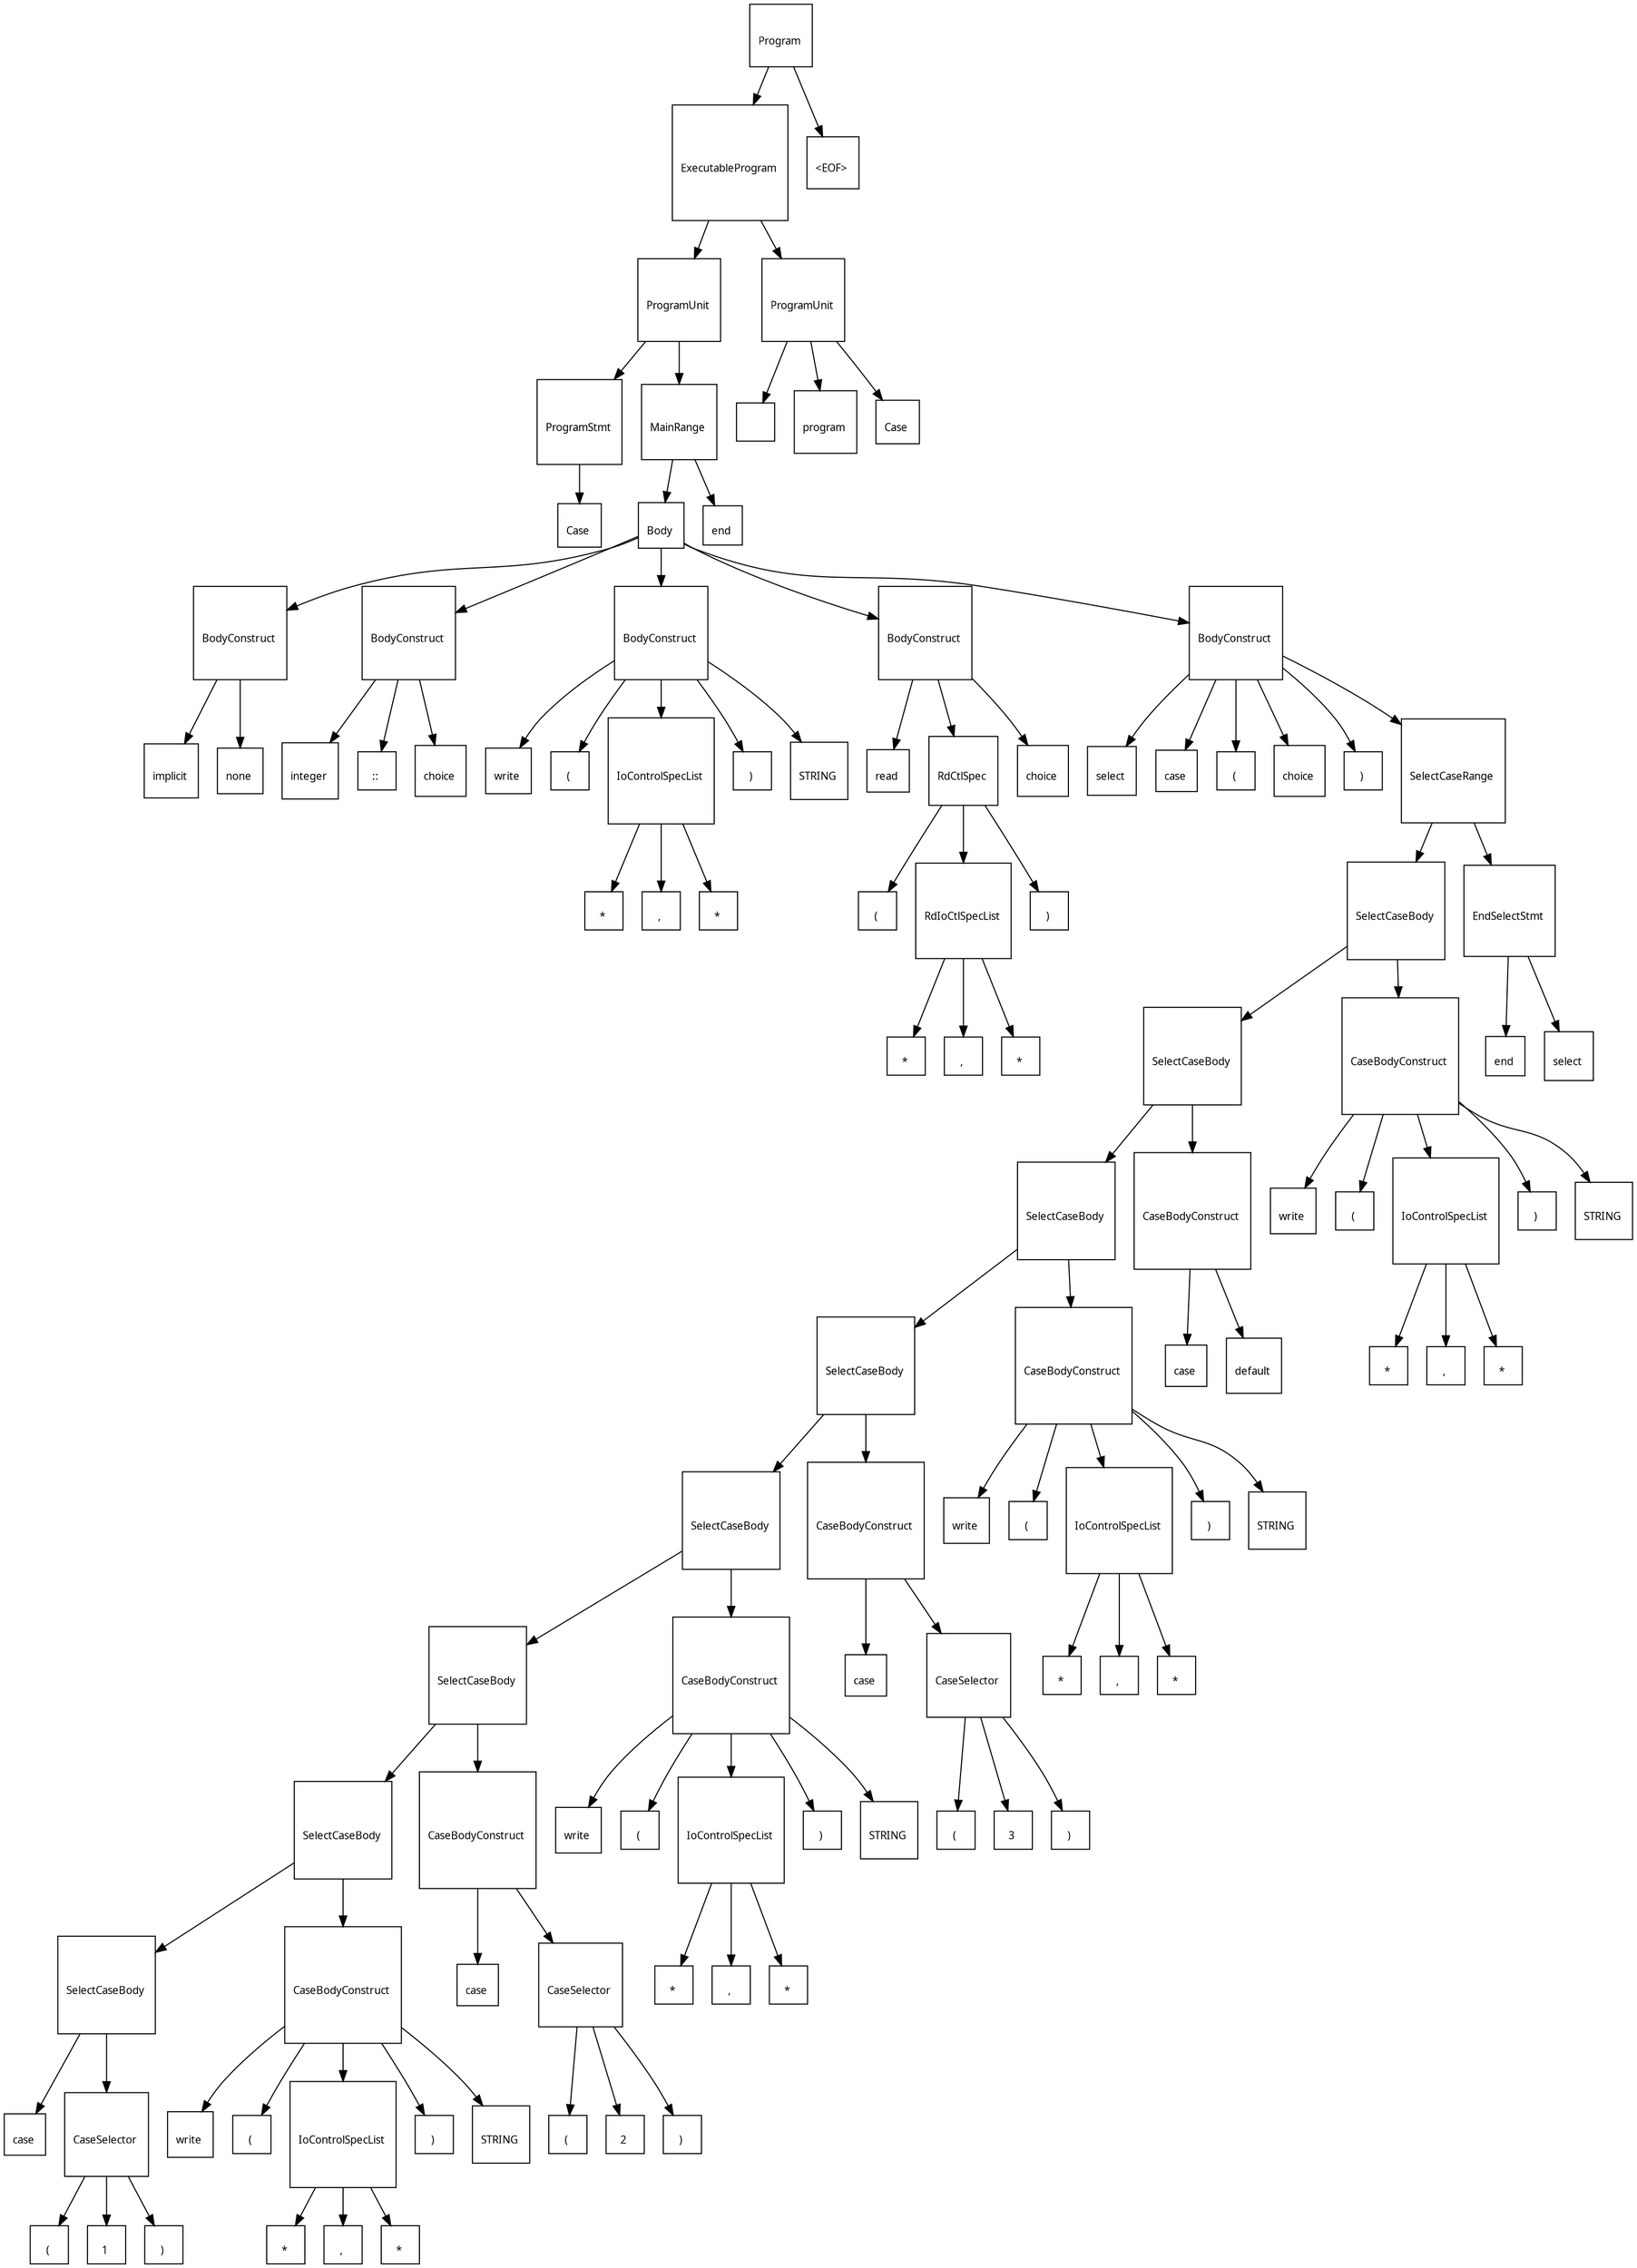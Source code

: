 digraph G {
  charset="UTF-8"
  node [shape=square, fontname="Arial Unicode MS"];
  "f4cec32a-50c8-4b56-be98-ec07c93bfd8d" [label="\lProgram \n", fontsize=10];
  "f4cec32a-50c8-4b56-be98-ec07c93bfd8d" -> "2d6f228d-b7ee-4df6-b06a-b88ceca3b7bf";
  "2d6f228d-b7ee-4df6-b06a-b88ceca3b7bf" [label="\lExecutableProgram \n", fontsize=10];
  "2d6f228d-b7ee-4df6-b06a-b88ceca3b7bf" -> "4461f490-bf58-4c7c-aafd-30863d99f61a";
  "4461f490-bf58-4c7c-aafd-30863d99f61a" [label="\lProgramUnit \n", fontsize=10];
  "4461f490-bf58-4c7c-aafd-30863d99f61a" -> "5d72034f-4516-48c2-a87b-8deec4a014fa";
  "5d72034f-4516-48c2-a87b-8deec4a014fa" [label="\lProgramStmt \n", fontsize=10];
  "5d72034f-4516-48c2-a87b-8deec4a014fa" -> "2cf98feb-b027-44ee-b920-ae531c812123";
  "2cf98feb-b027-44ee-b920-ae531c812123" [label="\lCase \n", fontsize=10];
  "4461f490-bf58-4c7c-aafd-30863d99f61a" -> "0d1d6e2f-7492-4c35-a4c4-103043573264";
  "0d1d6e2f-7492-4c35-a4c4-103043573264" [label="\lMainRange \n", fontsize=10];
  "0d1d6e2f-7492-4c35-a4c4-103043573264" -> "2ad065fe-799f-4191-b963-aa7e2c7da62e";
  "2ad065fe-799f-4191-b963-aa7e2c7da62e" [label="\lBody \n", fontsize=10];
  "2ad065fe-799f-4191-b963-aa7e2c7da62e" -> "5112e106-904f-455f-b3f2-0f424e44faac";
  "5112e106-904f-455f-b3f2-0f424e44faac" [label="\lBodyConstruct \n", fontsize=10];
  "5112e106-904f-455f-b3f2-0f424e44faac" -> "74dfb1ab-19d9-48cd-80fe-3258fbfeb7db";
  "74dfb1ab-19d9-48cd-80fe-3258fbfeb7db" [label="\limplicit \n", fontsize=10];
  "5112e106-904f-455f-b3f2-0f424e44faac" -> "3a4f9d90-ac0c-4333-a7f3-a8db6151b1e0";
  "3a4f9d90-ac0c-4333-a7f3-a8db6151b1e0" [label="\lnone \n", fontsize=10];
  "2ad065fe-799f-4191-b963-aa7e2c7da62e" -> "dca4281f-d161-4357-8299-93e380791f55";
  "dca4281f-d161-4357-8299-93e380791f55" [label="\lBodyConstruct \n", fontsize=10];
  "dca4281f-d161-4357-8299-93e380791f55" -> "7382202c-d126-413a-b192-282031e81cef";
  "7382202c-d126-413a-b192-282031e81cef" [label="\linteger \n", fontsize=10];
  "dca4281f-d161-4357-8299-93e380791f55" -> "cca24a6b-3eb6-46da-9aea-f0f6f76ef496";
  "cca24a6b-3eb6-46da-9aea-f0f6f76ef496" [label="\l:: \n", fontsize=10];
  "dca4281f-d161-4357-8299-93e380791f55" -> "f1ffb848-226d-407c-84d5-f16145dae7db";
  "f1ffb848-226d-407c-84d5-f16145dae7db" [label="\lchoice \n", fontsize=10];
  "2ad065fe-799f-4191-b963-aa7e2c7da62e" -> "ddc8918b-f4b2-479c-8231-7bb924381dc0";
  "ddc8918b-f4b2-479c-8231-7bb924381dc0" [label="\lBodyConstruct \n", fontsize=10];
  "ddc8918b-f4b2-479c-8231-7bb924381dc0" -> "010b8570-7dbb-46da-bbdb-3fba90896657";
  "010b8570-7dbb-46da-bbdb-3fba90896657" [label="\lwrite \n", fontsize=10];
  "ddc8918b-f4b2-479c-8231-7bb924381dc0" -> "b2b75bf5-fefc-4f59-8bb2-971dd319b1d2";
  "b2b75bf5-fefc-4f59-8bb2-971dd319b1d2" [label="\l( \n", fontsize=10];
  "ddc8918b-f4b2-479c-8231-7bb924381dc0" -> "5f7c6cea-b67e-448b-9a11-42c1c86e9e48";
  "5f7c6cea-b67e-448b-9a11-42c1c86e9e48" [label="\lIoControlSpecList \n", fontsize=10];
  "5f7c6cea-b67e-448b-9a11-42c1c86e9e48" -> "33df6d8e-5766-48d4-a156-8ad837d4c73e";
  "33df6d8e-5766-48d4-a156-8ad837d4c73e" [label="\l* \n", fontsize=10];
  "5f7c6cea-b67e-448b-9a11-42c1c86e9e48" -> "4d1b4287-dc14-4d88-b166-ff1e42841f51";
  "4d1b4287-dc14-4d88-b166-ff1e42841f51" [label="\l, \n", fontsize=10];
  "5f7c6cea-b67e-448b-9a11-42c1c86e9e48" -> "26bb4c1e-d9a0-44d3-a648-fa59da3e5187";
  "26bb4c1e-d9a0-44d3-a648-fa59da3e5187" [label="\l* \n", fontsize=10];
  "ddc8918b-f4b2-479c-8231-7bb924381dc0" -> "4a922b4f-4a2b-41e5-9eef-5ca61f286c6d";
  "4a922b4f-4a2b-41e5-9eef-5ca61f286c6d" [label="\l) \n", fontsize=10];
  "ddc8918b-f4b2-479c-8231-7bb924381dc0" -> "1dbf46a7-5e8b-44cc-b322-0d7c4f2b23e5";
  "1dbf46a7-5e8b-44cc-b322-0d7c4f2b23e5" [label="\lSTRING \n", fontsize=10];
  "2ad065fe-799f-4191-b963-aa7e2c7da62e" -> "9b741e7b-fc8b-4d70-9747-043fd9429f99";
  "9b741e7b-fc8b-4d70-9747-043fd9429f99" [label="\lBodyConstruct \n", fontsize=10];
  "9b741e7b-fc8b-4d70-9747-043fd9429f99" -> "73d63f23-a409-4b33-8368-7066b9c6e362";
  "73d63f23-a409-4b33-8368-7066b9c6e362" [label="\lread \n", fontsize=10];
  "9b741e7b-fc8b-4d70-9747-043fd9429f99" -> "581da4cb-a17a-4321-bceb-a229828c7f65";
  "581da4cb-a17a-4321-bceb-a229828c7f65" [label="\lRdCtlSpec \n", fontsize=10];
  "581da4cb-a17a-4321-bceb-a229828c7f65" -> "d14f15d1-9325-411f-96f9-216cc42bd647";
  "d14f15d1-9325-411f-96f9-216cc42bd647" [label="\l( \n", fontsize=10];
  "581da4cb-a17a-4321-bceb-a229828c7f65" -> "17418239-9358-4199-8abe-4126a9e098f0";
  "17418239-9358-4199-8abe-4126a9e098f0" [label="\lRdIoCtlSpecList \n", fontsize=10];
  "17418239-9358-4199-8abe-4126a9e098f0" -> "13b989ca-41c0-473e-bbb4-970370c0a19b";
  "13b989ca-41c0-473e-bbb4-970370c0a19b" [label="\l* \n", fontsize=10];
  "17418239-9358-4199-8abe-4126a9e098f0" -> "0a720e41-e6bc-4df6-a6f7-1d6b674b0e12";
  "0a720e41-e6bc-4df6-a6f7-1d6b674b0e12" [label="\l, \n", fontsize=10];
  "17418239-9358-4199-8abe-4126a9e098f0" -> "e3726466-96b8-4ffd-a724-c909e5ce2fd1";
  "e3726466-96b8-4ffd-a724-c909e5ce2fd1" [label="\l* \n", fontsize=10];
  "581da4cb-a17a-4321-bceb-a229828c7f65" -> "02b91570-d322-4629-9755-d54c03aef47e";
  "02b91570-d322-4629-9755-d54c03aef47e" [label="\l) \n", fontsize=10];
  "9b741e7b-fc8b-4d70-9747-043fd9429f99" -> "17fa79e6-d142-4143-b005-8ef72aab532f";
  "17fa79e6-d142-4143-b005-8ef72aab532f" [label="\lchoice \n", fontsize=10];
  "2ad065fe-799f-4191-b963-aa7e2c7da62e" -> "67a24178-58cc-4156-8a19-1666f0f20b8b";
  "67a24178-58cc-4156-8a19-1666f0f20b8b" [label="\lBodyConstruct \n", fontsize=10];
  "67a24178-58cc-4156-8a19-1666f0f20b8b" -> "cf1b7a04-f0c8-4bff-99fe-e753b2a76e64";
  "cf1b7a04-f0c8-4bff-99fe-e753b2a76e64" [label="\lselect \n", fontsize=10];
  "67a24178-58cc-4156-8a19-1666f0f20b8b" -> "2ce97629-9bb7-482b-bee7-ba6216c397fb";
  "2ce97629-9bb7-482b-bee7-ba6216c397fb" [label="\lcase \n", fontsize=10];
  "67a24178-58cc-4156-8a19-1666f0f20b8b" -> "7314a8d6-0f3f-4924-86df-556cd2f2dee3";
  "7314a8d6-0f3f-4924-86df-556cd2f2dee3" [label="\l( \n", fontsize=10];
  "67a24178-58cc-4156-8a19-1666f0f20b8b" -> "f39c0f34-c5ad-45ab-974e-66f9da258d0a";
  "f39c0f34-c5ad-45ab-974e-66f9da258d0a" [label="\lchoice \n", fontsize=10];
  "67a24178-58cc-4156-8a19-1666f0f20b8b" -> "ff3eff1c-7ca7-4c27-9003-46dda909dcfd";
  "ff3eff1c-7ca7-4c27-9003-46dda909dcfd" [label="\l) \n", fontsize=10];
  "67a24178-58cc-4156-8a19-1666f0f20b8b" -> "a652362a-3cf1-45d8-8b63-bf018b5d9d9f";
  "a652362a-3cf1-45d8-8b63-bf018b5d9d9f" [label="\lSelectCaseRange \n", fontsize=10];
  "a652362a-3cf1-45d8-8b63-bf018b5d9d9f" -> "a28144ae-4bef-4a00-b85b-7d4c7b064415";
  "a28144ae-4bef-4a00-b85b-7d4c7b064415" [label="\lSelectCaseBody \n", fontsize=10];
  "a28144ae-4bef-4a00-b85b-7d4c7b064415" -> "84aa1479-56db-4b1b-9df4-b4fdeff6de16";
  "84aa1479-56db-4b1b-9df4-b4fdeff6de16" [label="\lSelectCaseBody \n", fontsize=10];
  "84aa1479-56db-4b1b-9df4-b4fdeff6de16" -> "94384e37-63e1-4014-9dae-899a68b2709e";
  "94384e37-63e1-4014-9dae-899a68b2709e" [label="\lSelectCaseBody \n", fontsize=10];
  "94384e37-63e1-4014-9dae-899a68b2709e" -> "be93dbf0-4c61-4296-8f13-b69d2614b845";
  "be93dbf0-4c61-4296-8f13-b69d2614b845" [label="\lSelectCaseBody \n", fontsize=10];
  "be93dbf0-4c61-4296-8f13-b69d2614b845" -> "807460d8-ed83-4d52-bb01-06170bd2e838";
  "807460d8-ed83-4d52-bb01-06170bd2e838" [label="\lSelectCaseBody \n", fontsize=10];
  "807460d8-ed83-4d52-bb01-06170bd2e838" -> "fcc1af7e-2f63-40f0-9f1a-b818b05d84cb";
  "fcc1af7e-2f63-40f0-9f1a-b818b05d84cb" [label="\lSelectCaseBody \n", fontsize=10];
  "fcc1af7e-2f63-40f0-9f1a-b818b05d84cb" -> "d2472768-cd49-4aff-a6fa-b75630eb576e";
  "d2472768-cd49-4aff-a6fa-b75630eb576e" [label="\lSelectCaseBody \n", fontsize=10];
  "d2472768-cd49-4aff-a6fa-b75630eb576e" -> "e4d8b176-a129-4dea-89a0-d44b62b424f6";
  "e4d8b176-a129-4dea-89a0-d44b62b424f6" [label="\lSelectCaseBody \n", fontsize=10];
  "e4d8b176-a129-4dea-89a0-d44b62b424f6" -> "f7fd0ef6-c323-4147-ab4d-8a66e5ea9bc9";
  "f7fd0ef6-c323-4147-ab4d-8a66e5ea9bc9" [label="\lcase \n", fontsize=10];
  "e4d8b176-a129-4dea-89a0-d44b62b424f6" -> "36af6347-40c0-483e-9a77-399ee18c5f93";
  "36af6347-40c0-483e-9a77-399ee18c5f93" [label="\lCaseSelector \n", fontsize=10];
  "36af6347-40c0-483e-9a77-399ee18c5f93" -> "3759c226-b12d-495d-999a-f9a3fcaa82e3";
  "3759c226-b12d-495d-999a-f9a3fcaa82e3" [label="\l( \n", fontsize=10];
  "36af6347-40c0-483e-9a77-399ee18c5f93" -> "1cf96aee-6d4d-4429-afda-b2c639d583c1";
  "1cf96aee-6d4d-4429-afda-b2c639d583c1" [label="\l1 \n", fontsize=10];
  "36af6347-40c0-483e-9a77-399ee18c5f93" -> "1f6a2eb7-03b1-4629-8577-a169988bb0f0";
  "1f6a2eb7-03b1-4629-8577-a169988bb0f0" [label="\l) \n", fontsize=10];
  "d2472768-cd49-4aff-a6fa-b75630eb576e" -> "2061603e-ce4d-4447-87c1-1e79c2ef32a5";
  "2061603e-ce4d-4447-87c1-1e79c2ef32a5" [label="\lCaseBodyConstruct \n", fontsize=10];
  "2061603e-ce4d-4447-87c1-1e79c2ef32a5" -> "6aa7d94f-e3b2-42eb-8a13-b581d84aa88e";
  "6aa7d94f-e3b2-42eb-8a13-b581d84aa88e" [label="\lwrite \n", fontsize=10];
  "2061603e-ce4d-4447-87c1-1e79c2ef32a5" -> "eec7b838-688d-42f9-a7f3-4411ab814425";
  "eec7b838-688d-42f9-a7f3-4411ab814425" [label="\l( \n", fontsize=10];
  "2061603e-ce4d-4447-87c1-1e79c2ef32a5" -> "a8652516-a8ac-4584-9ca1-372f276692ce";
  "a8652516-a8ac-4584-9ca1-372f276692ce" [label="\lIoControlSpecList \n", fontsize=10];
  "a8652516-a8ac-4584-9ca1-372f276692ce" -> "a1ba2357-1c70-4089-b166-e28aff27f4d9";
  "a1ba2357-1c70-4089-b166-e28aff27f4d9" [label="\l* \n", fontsize=10];
  "a8652516-a8ac-4584-9ca1-372f276692ce" -> "fae431cb-9c84-4e61-95c3-a2ab7bd1ef23";
  "fae431cb-9c84-4e61-95c3-a2ab7bd1ef23" [label="\l, \n", fontsize=10];
  "a8652516-a8ac-4584-9ca1-372f276692ce" -> "010c35ab-0b26-4272-9eb4-57f939391205";
  "010c35ab-0b26-4272-9eb4-57f939391205" [label="\l* \n", fontsize=10];
  "2061603e-ce4d-4447-87c1-1e79c2ef32a5" -> "adb4981b-e51b-4cdf-af3b-771853c8ad9d";
  "adb4981b-e51b-4cdf-af3b-771853c8ad9d" [label="\l) \n", fontsize=10];
  "2061603e-ce4d-4447-87c1-1e79c2ef32a5" -> "637e56a0-3ed4-43d0-99cc-5705c4c54807";
  "637e56a0-3ed4-43d0-99cc-5705c4c54807" [label="\lSTRING \n", fontsize=10];
  "fcc1af7e-2f63-40f0-9f1a-b818b05d84cb" -> "0a8140f6-d2b5-4127-a73e-5a7dfcb1c6c1";
  "0a8140f6-d2b5-4127-a73e-5a7dfcb1c6c1" [label="\lCaseBodyConstruct \n", fontsize=10];
  "0a8140f6-d2b5-4127-a73e-5a7dfcb1c6c1" -> "f22e056a-b050-4175-a967-325276dba8f9";
  "f22e056a-b050-4175-a967-325276dba8f9" [label="\lcase \n", fontsize=10];
  "0a8140f6-d2b5-4127-a73e-5a7dfcb1c6c1" -> "a3a4cad8-7732-4d09-b86a-cfb5a6a18c2c";
  "a3a4cad8-7732-4d09-b86a-cfb5a6a18c2c" [label="\lCaseSelector \n", fontsize=10];
  "a3a4cad8-7732-4d09-b86a-cfb5a6a18c2c" -> "43c93e33-ef43-42ca-9dad-a44bfed11c95";
  "43c93e33-ef43-42ca-9dad-a44bfed11c95" [label="\l( \n", fontsize=10];
  "a3a4cad8-7732-4d09-b86a-cfb5a6a18c2c" -> "cef4d14f-83d9-45da-bf2d-a3244b84a2cc";
  "cef4d14f-83d9-45da-bf2d-a3244b84a2cc" [label="\l2 \n", fontsize=10];
  "a3a4cad8-7732-4d09-b86a-cfb5a6a18c2c" -> "68390206-5149-4d48-8299-52327652f91b";
  "68390206-5149-4d48-8299-52327652f91b" [label="\l) \n", fontsize=10];
  "807460d8-ed83-4d52-bb01-06170bd2e838" -> "2869396b-a01b-4af3-9653-1fd39bffd983";
  "2869396b-a01b-4af3-9653-1fd39bffd983" [label="\lCaseBodyConstruct \n", fontsize=10];
  "2869396b-a01b-4af3-9653-1fd39bffd983" -> "08e3db6c-e064-466b-8d8d-a99349c33ca0";
  "08e3db6c-e064-466b-8d8d-a99349c33ca0" [label="\lwrite \n", fontsize=10];
  "2869396b-a01b-4af3-9653-1fd39bffd983" -> "4199cb8e-f584-4ff6-bec4-ded92a835f93";
  "4199cb8e-f584-4ff6-bec4-ded92a835f93" [label="\l( \n", fontsize=10];
  "2869396b-a01b-4af3-9653-1fd39bffd983" -> "86f5fe41-3762-4955-b14d-bc5368d1bb67";
  "86f5fe41-3762-4955-b14d-bc5368d1bb67" [label="\lIoControlSpecList \n", fontsize=10];
  "86f5fe41-3762-4955-b14d-bc5368d1bb67" -> "4ffc3a43-ccc2-4bc1-ae13-3b21ca884b4b";
  "4ffc3a43-ccc2-4bc1-ae13-3b21ca884b4b" [label="\l* \n", fontsize=10];
  "86f5fe41-3762-4955-b14d-bc5368d1bb67" -> "421299fc-e9ec-414c-90d0-075162e78f8f";
  "421299fc-e9ec-414c-90d0-075162e78f8f" [label="\l, \n", fontsize=10];
  "86f5fe41-3762-4955-b14d-bc5368d1bb67" -> "2e7f6dac-5e09-412d-86a8-ff7c34995e8c";
  "2e7f6dac-5e09-412d-86a8-ff7c34995e8c" [label="\l* \n", fontsize=10];
  "2869396b-a01b-4af3-9653-1fd39bffd983" -> "d8078ef5-9090-4869-af32-182da08e0b18";
  "d8078ef5-9090-4869-af32-182da08e0b18" [label="\l) \n", fontsize=10];
  "2869396b-a01b-4af3-9653-1fd39bffd983" -> "045c1d0f-2e31-4a23-9bdc-e0c9c4f5a421";
  "045c1d0f-2e31-4a23-9bdc-e0c9c4f5a421" [label="\lSTRING \n", fontsize=10];
  "be93dbf0-4c61-4296-8f13-b69d2614b845" -> "6ca1c358-9ae7-40a5-9004-70c450c9c2a2";
  "6ca1c358-9ae7-40a5-9004-70c450c9c2a2" [label="\lCaseBodyConstruct \n", fontsize=10];
  "6ca1c358-9ae7-40a5-9004-70c450c9c2a2" -> "4bf2e550-260d-40cd-b339-d76dc66244d6";
  "4bf2e550-260d-40cd-b339-d76dc66244d6" [label="\lcase \n", fontsize=10];
  "6ca1c358-9ae7-40a5-9004-70c450c9c2a2" -> "4708471a-75ce-49dc-abb4-1e8824208542";
  "4708471a-75ce-49dc-abb4-1e8824208542" [label="\lCaseSelector \n", fontsize=10];
  "4708471a-75ce-49dc-abb4-1e8824208542" -> "88c79708-3d0d-4e18-8fe9-c9a980263038";
  "88c79708-3d0d-4e18-8fe9-c9a980263038" [label="\l( \n", fontsize=10];
  "4708471a-75ce-49dc-abb4-1e8824208542" -> "b95832cf-bc41-49d3-a8e8-7e8945f38400";
  "b95832cf-bc41-49d3-a8e8-7e8945f38400" [label="\l3 \n", fontsize=10];
  "4708471a-75ce-49dc-abb4-1e8824208542" -> "6346f25d-c8f1-4f11-bc40-07f2b367e0e4";
  "6346f25d-c8f1-4f11-bc40-07f2b367e0e4" [label="\l) \n", fontsize=10];
  "94384e37-63e1-4014-9dae-899a68b2709e" -> "ece845b7-ea21-4ff9-aec4-270966f4b1bb";
  "ece845b7-ea21-4ff9-aec4-270966f4b1bb" [label="\lCaseBodyConstruct \n", fontsize=10];
  "ece845b7-ea21-4ff9-aec4-270966f4b1bb" -> "074ec72d-fb41-4c6b-a8b4-3b47339c72b0";
  "074ec72d-fb41-4c6b-a8b4-3b47339c72b0" [label="\lwrite \n", fontsize=10];
  "ece845b7-ea21-4ff9-aec4-270966f4b1bb" -> "fc3c6efa-26a5-4c57-bcdf-f2c21a0e08d5";
  "fc3c6efa-26a5-4c57-bcdf-f2c21a0e08d5" [label="\l( \n", fontsize=10];
  "ece845b7-ea21-4ff9-aec4-270966f4b1bb" -> "0bda8990-a7f4-4c6c-8fe4-f72030fd929d";
  "0bda8990-a7f4-4c6c-8fe4-f72030fd929d" [label="\lIoControlSpecList \n", fontsize=10];
  "0bda8990-a7f4-4c6c-8fe4-f72030fd929d" -> "f1dacb02-e531-4f23-be7e-a618e08b4d3b";
  "f1dacb02-e531-4f23-be7e-a618e08b4d3b" [label="\l* \n", fontsize=10];
  "0bda8990-a7f4-4c6c-8fe4-f72030fd929d" -> "1daa5886-ad44-4abd-a49e-e37342ad651b";
  "1daa5886-ad44-4abd-a49e-e37342ad651b" [label="\l, \n", fontsize=10];
  "0bda8990-a7f4-4c6c-8fe4-f72030fd929d" -> "e132b2c9-212b-43d2-babb-68f9466c5abb";
  "e132b2c9-212b-43d2-babb-68f9466c5abb" [label="\l* \n", fontsize=10];
  "ece845b7-ea21-4ff9-aec4-270966f4b1bb" -> "fce67655-73ea-400e-a0a2-79186a993b95";
  "fce67655-73ea-400e-a0a2-79186a993b95" [label="\l) \n", fontsize=10];
  "ece845b7-ea21-4ff9-aec4-270966f4b1bb" -> "5e28db76-6739-4cb3-a25f-6b449b10561b";
  "5e28db76-6739-4cb3-a25f-6b449b10561b" [label="\lSTRING \n", fontsize=10];
  "84aa1479-56db-4b1b-9df4-b4fdeff6de16" -> "a3d905d4-c4dc-4862-8e8d-a8fe46e2e0b9";
  "a3d905d4-c4dc-4862-8e8d-a8fe46e2e0b9" [label="\lCaseBodyConstruct \n", fontsize=10];
  "a3d905d4-c4dc-4862-8e8d-a8fe46e2e0b9" -> "975c8f43-7054-4686-a8ca-ad1940ed4496";
  "975c8f43-7054-4686-a8ca-ad1940ed4496" [label="\lcase \n", fontsize=10];
  "a3d905d4-c4dc-4862-8e8d-a8fe46e2e0b9" -> "47c2a113-fa16-4edc-baf7-92f22d2018c1";
  "47c2a113-fa16-4edc-baf7-92f22d2018c1" [label="\ldefault \n", fontsize=10];
  "a28144ae-4bef-4a00-b85b-7d4c7b064415" -> "b62abfce-9765-4a0f-8e86-2660b66310c0";
  "b62abfce-9765-4a0f-8e86-2660b66310c0" [label="\lCaseBodyConstruct \n", fontsize=10];
  "b62abfce-9765-4a0f-8e86-2660b66310c0" -> "4e268525-ed80-4ac1-957e-b452684e8f37";
  "4e268525-ed80-4ac1-957e-b452684e8f37" [label="\lwrite \n", fontsize=10];
  "b62abfce-9765-4a0f-8e86-2660b66310c0" -> "6b0908dd-c000-4231-88b3-28acefbcd0ee";
  "6b0908dd-c000-4231-88b3-28acefbcd0ee" [label="\l( \n", fontsize=10];
  "b62abfce-9765-4a0f-8e86-2660b66310c0" -> "67d04e59-f007-44ed-9e13-394d81353515";
  "67d04e59-f007-44ed-9e13-394d81353515" [label="\lIoControlSpecList \n", fontsize=10];
  "67d04e59-f007-44ed-9e13-394d81353515" -> "21fb04de-533c-4491-a6e0-620fa79f4934";
  "21fb04de-533c-4491-a6e0-620fa79f4934" [label="\l* \n", fontsize=10];
  "67d04e59-f007-44ed-9e13-394d81353515" -> "e369512a-df0b-4a0f-8938-c29cbc9ffe21";
  "e369512a-df0b-4a0f-8938-c29cbc9ffe21" [label="\l, \n", fontsize=10];
  "67d04e59-f007-44ed-9e13-394d81353515" -> "886fec74-fe7d-443f-958c-3b6a7610236f";
  "886fec74-fe7d-443f-958c-3b6a7610236f" [label="\l* \n", fontsize=10];
  "b62abfce-9765-4a0f-8e86-2660b66310c0" -> "cd58fced-9b4d-4d94-b156-bed20d4c5775";
  "cd58fced-9b4d-4d94-b156-bed20d4c5775" [label="\l) \n", fontsize=10];
  "b62abfce-9765-4a0f-8e86-2660b66310c0" -> "a42c628e-3318-4c83-a130-0faca48ce018";
  "a42c628e-3318-4c83-a130-0faca48ce018" [label="\lSTRING \n", fontsize=10];
  "a652362a-3cf1-45d8-8b63-bf018b5d9d9f" -> "6f4385c6-c03e-4418-9a3e-fa39a347ee77";
  "6f4385c6-c03e-4418-9a3e-fa39a347ee77" [label="\lEndSelectStmt \n", fontsize=10];
  "6f4385c6-c03e-4418-9a3e-fa39a347ee77" -> "19501b93-47db-4118-a7b6-716c455b4701";
  "19501b93-47db-4118-a7b6-716c455b4701" [label="\lend \n", fontsize=10];
  "6f4385c6-c03e-4418-9a3e-fa39a347ee77" -> "5719f546-05f7-42b1-9a65-764e920b50fa";
  "5719f546-05f7-42b1-9a65-764e920b50fa" [label="\lselect \n", fontsize=10];
  "0d1d6e2f-7492-4c35-a4c4-103043573264" -> "39db06b7-ece3-42c1-86fb-1356f076e544";
  "39db06b7-ece3-42c1-86fb-1356f076e544" [label="\lend \n", fontsize=10];
  "2d6f228d-b7ee-4df6-b06a-b88ceca3b7bf" -> "74f36c65-63c4-4834-a09e-8ea61a350f89";
  "74f36c65-63c4-4834-a09e-8ea61a350f89" [label="\lProgramUnit \n", fontsize=10];
  "74f36c65-63c4-4834-a09e-8ea61a350f89" -> "ea53aad7-6987-45b8-96ee-25a6a29623a9";
  "ea53aad7-6987-45b8-96ee-25a6a29623a9" [label="\l \n", fontsize=10];
  "74f36c65-63c4-4834-a09e-8ea61a350f89" -> "7251d7c9-f537-438a-af65-41bee9d2a547";
  "7251d7c9-f537-438a-af65-41bee9d2a547" [label="\lprogram \n", fontsize=10];
  "74f36c65-63c4-4834-a09e-8ea61a350f89" -> "6698e4fb-1d5d-4307-9795-7f18b1c8d172";
  "6698e4fb-1d5d-4307-9795-7f18b1c8d172" [label="\lCase \n", fontsize=10];
  "f4cec32a-50c8-4b56-be98-ec07c93bfd8d" -> "b2f23993-0f40-410c-9cc4-1b5acd902ef1";
  "b2f23993-0f40-410c-9cc4-1b5acd902ef1" [label="\l&lt;EOF&gt; \n", fontsize=10];
}
